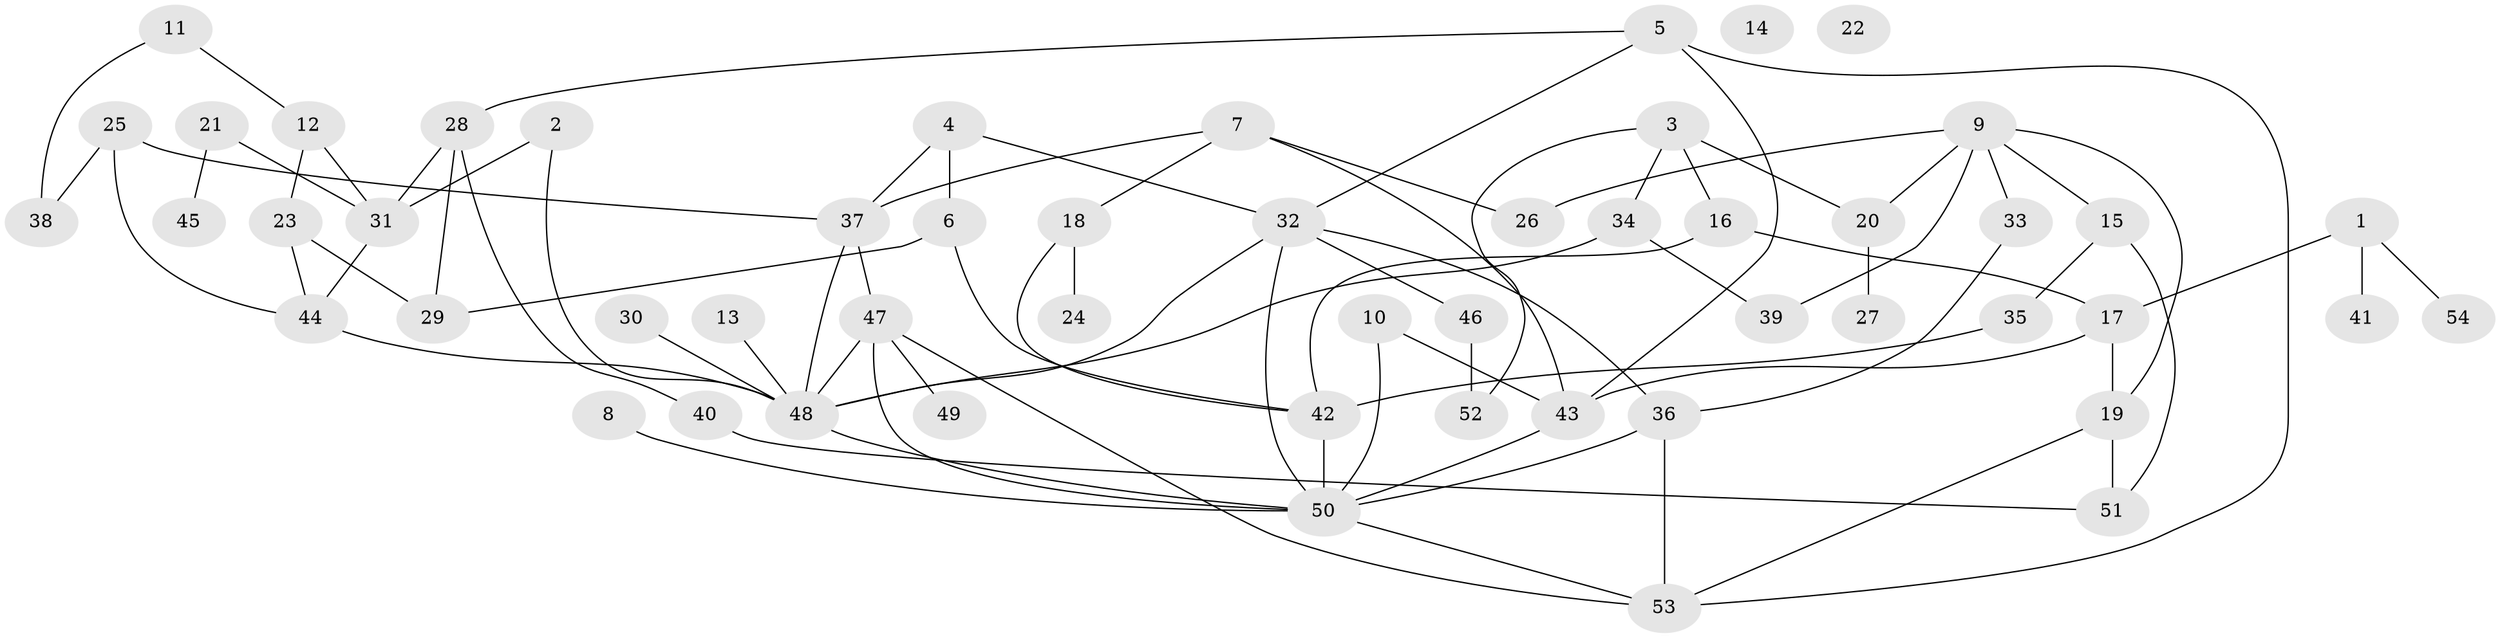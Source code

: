 // Generated by graph-tools (version 1.1) at 2025/39/03/09/25 04:39:31]
// undirected, 54 vertices, 82 edges
graph export_dot {
graph [start="1"]
  node [color=gray90,style=filled];
  1;
  2;
  3;
  4;
  5;
  6;
  7;
  8;
  9;
  10;
  11;
  12;
  13;
  14;
  15;
  16;
  17;
  18;
  19;
  20;
  21;
  22;
  23;
  24;
  25;
  26;
  27;
  28;
  29;
  30;
  31;
  32;
  33;
  34;
  35;
  36;
  37;
  38;
  39;
  40;
  41;
  42;
  43;
  44;
  45;
  46;
  47;
  48;
  49;
  50;
  51;
  52;
  53;
  54;
  1 -- 17;
  1 -- 41;
  1 -- 54;
  2 -- 31;
  2 -- 48;
  3 -- 16;
  3 -- 20;
  3 -- 34;
  3 -- 52;
  4 -- 6;
  4 -- 32;
  4 -- 37;
  5 -- 28;
  5 -- 32;
  5 -- 43;
  5 -- 53;
  6 -- 29;
  6 -- 42;
  7 -- 18;
  7 -- 26;
  7 -- 37;
  7 -- 43;
  8 -- 50;
  9 -- 15;
  9 -- 19;
  9 -- 20;
  9 -- 26;
  9 -- 33;
  9 -- 39;
  10 -- 43;
  10 -- 50;
  11 -- 12;
  11 -- 38;
  12 -- 23;
  12 -- 31;
  13 -- 48;
  15 -- 35;
  15 -- 51;
  16 -- 17;
  16 -- 42;
  17 -- 19;
  17 -- 43;
  18 -- 24;
  18 -- 42;
  19 -- 51;
  19 -- 53;
  20 -- 27;
  21 -- 31;
  21 -- 45;
  23 -- 29;
  23 -- 44;
  25 -- 37;
  25 -- 38;
  25 -- 44;
  28 -- 29;
  28 -- 31;
  28 -- 40;
  30 -- 48;
  31 -- 44;
  32 -- 36;
  32 -- 46;
  32 -- 48;
  32 -- 50;
  33 -- 36;
  34 -- 39;
  34 -- 48;
  35 -- 42;
  36 -- 50;
  36 -- 53;
  37 -- 47;
  37 -- 48;
  40 -- 51;
  42 -- 50;
  43 -- 50;
  44 -- 48;
  46 -- 52;
  47 -- 48;
  47 -- 49;
  47 -- 50;
  47 -- 53;
  48 -- 50;
  50 -- 53;
}
